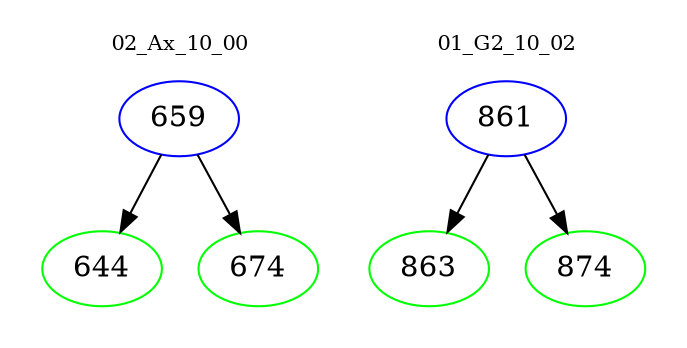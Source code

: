 digraph{
subgraph cluster_0 {
color = white
label = "02_Ax_10_00";
fontsize=10;
T0_659 [label="659", color="blue"]
T0_659 -> T0_644 [color="black"]
T0_644 [label="644", color="green"]
T0_659 -> T0_674 [color="black"]
T0_674 [label="674", color="green"]
}
subgraph cluster_1 {
color = white
label = "01_G2_10_02";
fontsize=10;
T1_861 [label="861", color="blue"]
T1_861 -> T1_863 [color="black"]
T1_863 [label="863", color="green"]
T1_861 -> T1_874 [color="black"]
T1_874 [label="874", color="green"]
}
}

